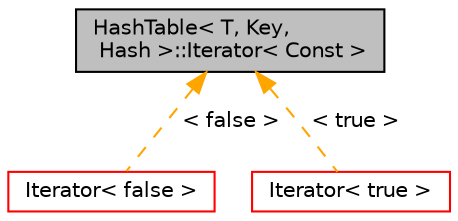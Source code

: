 digraph "HashTable&lt; T, Key, Hash &gt;::Iterator&lt; Const &gt;"
{
  bgcolor="transparent";
  edge [fontname="Helvetica",fontsize="10",labelfontname="Helvetica",labelfontsize="10"];
  node [fontname="Helvetica",fontsize="10",shape=record];
  Node1 [label="HashTable\< T, Key,\l Hash \>::Iterator\< Const \>",height=0.2,width=0.4,color="black", fillcolor="grey75", style="filled" fontcolor="black"];
  Node1 -> Node2 [dir="back",color="orange",fontsize="10",style="dashed",label=" \< false \>" ,fontname="Helvetica"];
  Node2 [label="Iterator\< false \>",height=0.2,width=0.4,color="red",URL="$classFoam_1_1HashTable_1_1Iterator.html"];
  Node1 -> Node3 [dir="back",color="orange",fontsize="10",style="dashed",label=" \< true \>" ,fontname="Helvetica"];
  Node3 [label="Iterator\< true \>",height=0.2,width=0.4,color="red",URL="$classFoam_1_1HashTable_1_1Iterator.html"];
}
